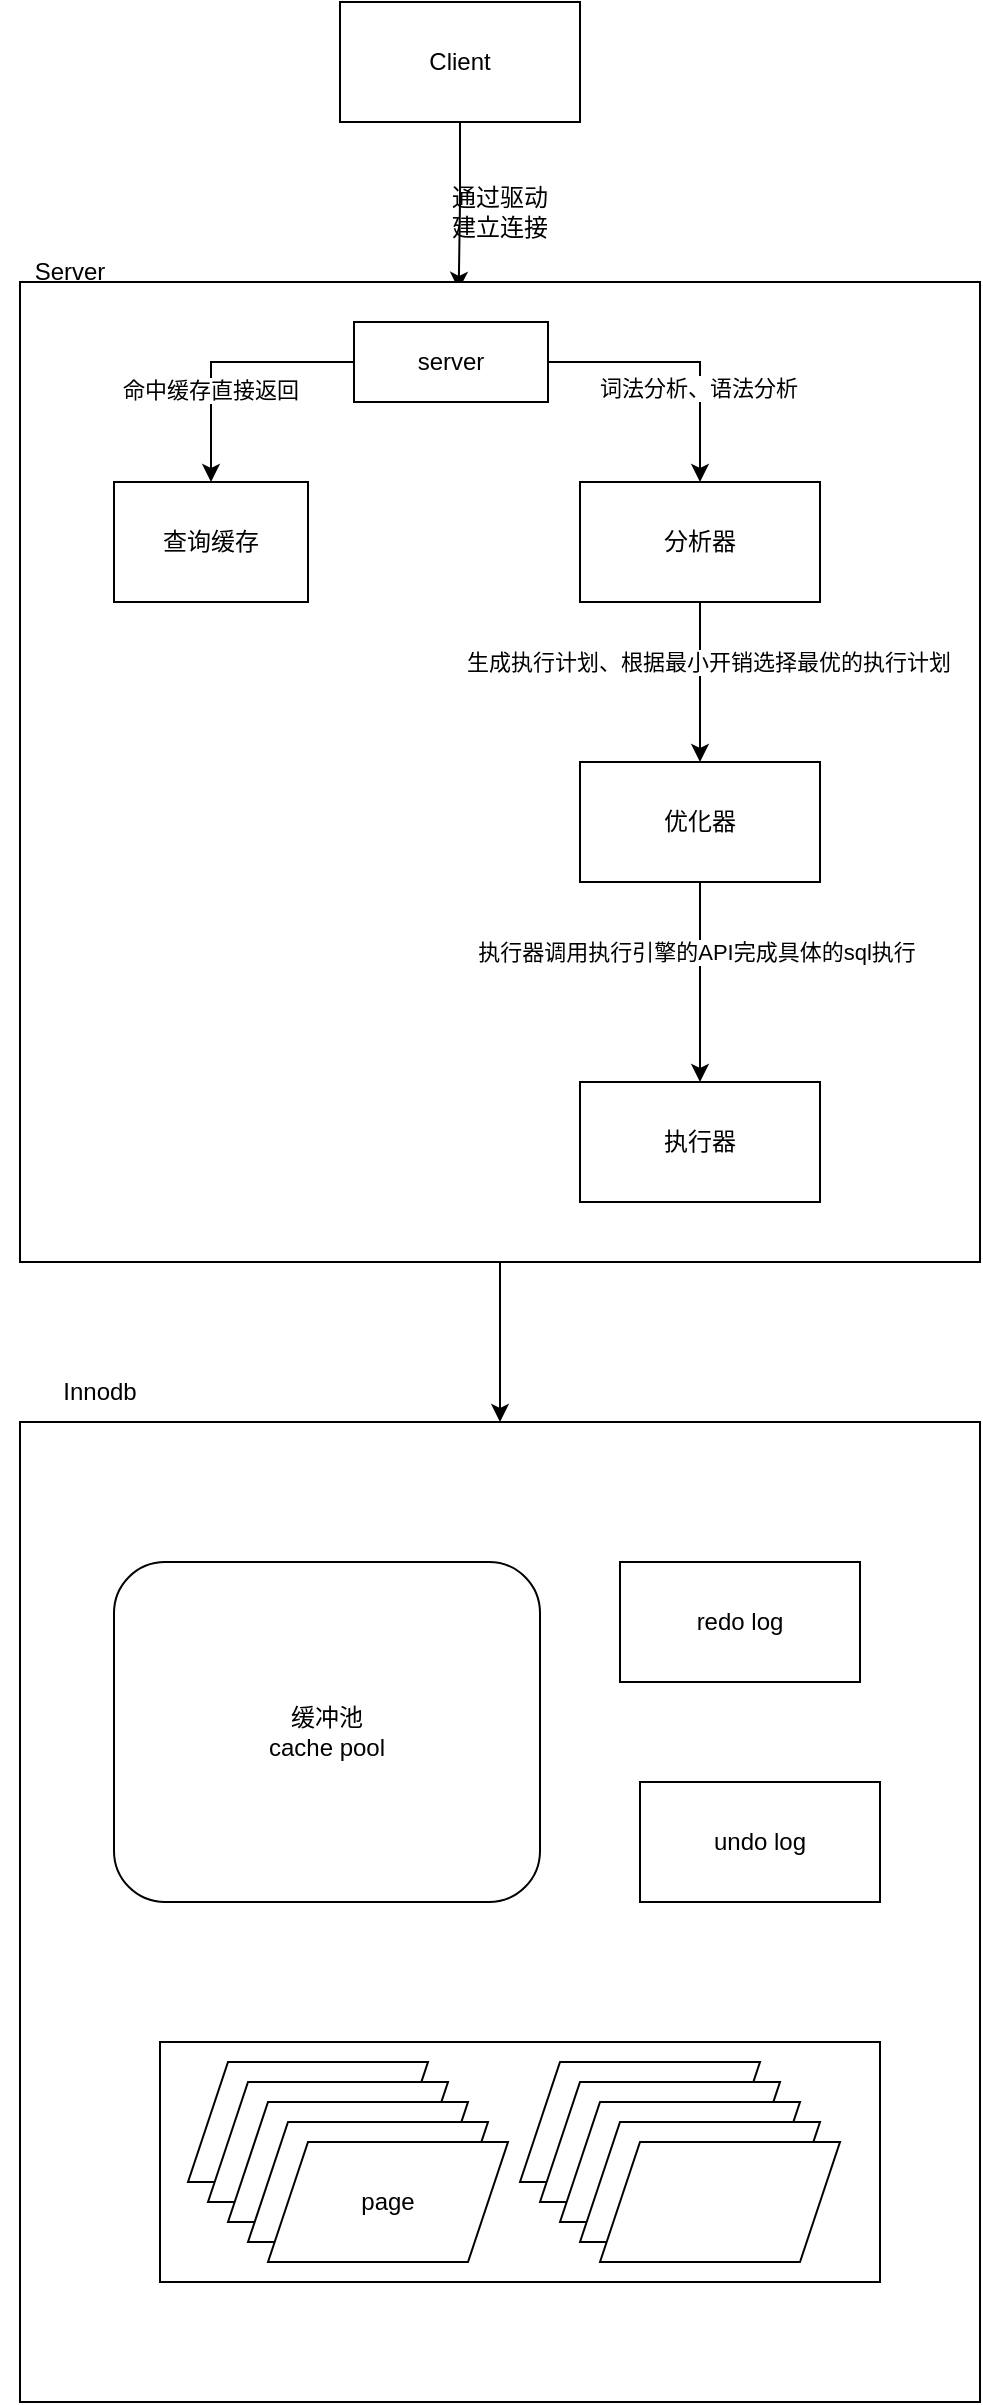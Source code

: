 <mxfile version="19.0.1" type="github">
  <diagram id="XKNF_j7gsqqHH0xD6qik" name="Page-1">
    <mxGraphModel dx="1038" dy="556" grid="1" gridSize="10" guides="1" tooltips="1" connect="1" arrows="1" fold="1" page="1" pageScale="1" pageWidth="827" pageHeight="1169" math="0" shadow="0">
      <root>
        <mxCell id="0" />
        <mxCell id="1" parent="0" />
        <mxCell id="g0eV12vF4T5LdskbDFF5-5" style="edgeStyle=orthogonalEdgeStyle;rounded=0;orthogonalLoop=1;jettySize=auto;html=1;entryX=0.457;entryY=0.008;entryDx=0;entryDy=0;entryPerimeter=0;" edge="1" parent="1" source="g0eV12vF4T5LdskbDFF5-1" target="g0eV12vF4T5LdskbDFF5-2">
          <mxGeometry relative="1" as="geometry" />
        </mxCell>
        <mxCell id="g0eV12vF4T5LdskbDFF5-1" value="Client" style="rounded=0;whiteSpace=wrap;html=1;" vertex="1" parent="1">
          <mxGeometry x="370" width="120" height="60" as="geometry" />
        </mxCell>
        <mxCell id="g0eV12vF4T5LdskbDFF5-20" value="" style="edgeStyle=orthogonalEdgeStyle;rounded=0;orthogonalLoop=1;jettySize=auto;html=1;" edge="1" parent="1" source="g0eV12vF4T5LdskbDFF5-2" target="g0eV12vF4T5LdskbDFF5-19">
          <mxGeometry relative="1" as="geometry" />
        </mxCell>
        <mxCell id="g0eV12vF4T5LdskbDFF5-2" value="" style="rounded=0;whiteSpace=wrap;html=1;" vertex="1" parent="1">
          <mxGeometry x="210" y="140" width="480" height="490" as="geometry" />
        </mxCell>
        <mxCell id="g0eV12vF4T5LdskbDFF5-3" value="Server" style="text;html=1;strokeColor=none;fillColor=none;align=center;verticalAlign=middle;whiteSpace=wrap;rounded=0;" vertex="1" parent="1">
          <mxGeometry x="200" y="120" width="70" height="30" as="geometry" />
        </mxCell>
        <mxCell id="g0eV12vF4T5LdskbDFF5-8" value="" style="edgeStyle=orthogonalEdgeStyle;rounded=0;orthogonalLoop=1;jettySize=auto;html=1;" edge="1" parent="1" source="g0eV12vF4T5LdskbDFF5-4" target="g0eV12vF4T5LdskbDFF5-7">
          <mxGeometry relative="1" as="geometry" />
        </mxCell>
        <mxCell id="g0eV12vF4T5LdskbDFF5-15" value="命中缓存直接返回" style="edgeLabel;html=1;align=center;verticalAlign=middle;resizable=0;points=[];" vertex="1" connectable="0" parent="g0eV12vF4T5LdskbDFF5-8">
          <mxGeometry x="0.3" y="-1" relative="1" as="geometry">
            <mxPoint as="offset" />
          </mxGeometry>
        </mxCell>
        <mxCell id="g0eV12vF4T5LdskbDFF5-10" value="" style="edgeStyle=orthogonalEdgeStyle;rounded=0;orthogonalLoop=1;jettySize=auto;html=1;" edge="1" parent="1" source="g0eV12vF4T5LdskbDFF5-4" target="g0eV12vF4T5LdskbDFF5-9">
          <mxGeometry relative="1" as="geometry" />
        </mxCell>
        <mxCell id="g0eV12vF4T5LdskbDFF5-16" value="词法分析、语法分析" style="edgeLabel;html=1;align=center;verticalAlign=middle;resizable=0;points=[];" vertex="1" connectable="0" parent="g0eV12vF4T5LdskbDFF5-10">
          <mxGeometry x="0.309" y="-1" relative="1" as="geometry">
            <mxPoint as="offset" />
          </mxGeometry>
        </mxCell>
        <mxCell id="g0eV12vF4T5LdskbDFF5-4" value="server" style="rounded=0;whiteSpace=wrap;html=1;" vertex="1" parent="1">
          <mxGeometry x="377" y="160" width="97" height="40" as="geometry" />
        </mxCell>
        <mxCell id="g0eV12vF4T5LdskbDFF5-6" value="通过驱动建立连接" style="text;html=1;strokeColor=none;fillColor=none;align=center;verticalAlign=middle;whiteSpace=wrap;rounded=0;" vertex="1" parent="1">
          <mxGeometry x="420" y="90" width="60" height="30" as="geometry" />
        </mxCell>
        <mxCell id="g0eV12vF4T5LdskbDFF5-7" value="查询缓存" style="rounded=0;whiteSpace=wrap;html=1;" vertex="1" parent="1">
          <mxGeometry x="257" y="240" width="97" height="60" as="geometry" />
        </mxCell>
        <mxCell id="g0eV12vF4T5LdskbDFF5-12" value="" style="edgeStyle=orthogonalEdgeStyle;rounded=0;orthogonalLoop=1;jettySize=auto;html=1;" edge="1" parent="1" source="g0eV12vF4T5LdskbDFF5-9" target="g0eV12vF4T5LdskbDFF5-11">
          <mxGeometry relative="1" as="geometry" />
        </mxCell>
        <mxCell id="g0eV12vF4T5LdskbDFF5-18" value="生成执行计划、根据最小开销选择最优的执行计划" style="edgeLabel;html=1;align=center;verticalAlign=middle;resizable=0;points=[];" vertex="1" connectable="0" parent="g0eV12vF4T5LdskbDFF5-12">
          <mxGeometry x="-0.25" y="4" relative="1" as="geometry">
            <mxPoint as="offset" />
          </mxGeometry>
        </mxCell>
        <mxCell id="g0eV12vF4T5LdskbDFF5-9" value="分析器" style="whiteSpace=wrap;html=1;rounded=0;" vertex="1" parent="1">
          <mxGeometry x="490" y="240" width="120" height="60" as="geometry" />
        </mxCell>
        <mxCell id="g0eV12vF4T5LdskbDFF5-14" value="" style="edgeStyle=orthogonalEdgeStyle;rounded=0;orthogonalLoop=1;jettySize=auto;html=1;" edge="1" parent="1" source="g0eV12vF4T5LdskbDFF5-11" target="g0eV12vF4T5LdskbDFF5-13">
          <mxGeometry relative="1" as="geometry" />
        </mxCell>
        <mxCell id="g0eV12vF4T5LdskbDFF5-17" value="执行器调用执行引擎的API完成具体的sql执行" style="edgeLabel;html=1;align=center;verticalAlign=middle;resizable=0;points=[];" vertex="1" connectable="0" parent="g0eV12vF4T5LdskbDFF5-14">
          <mxGeometry x="-0.3" y="-2" relative="1" as="geometry">
            <mxPoint as="offset" />
          </mxGeometry>
        </mxCell>
        <mxCell id="g0eV12vF4T5LdskbDFF5-11" value="优化器" style="whiteSpace=wrap;html=1;rounded=0;" vertex="1" parent="1">
          <mxGeometry x="490" y="380" width="120" height="60" as="geometry" />
        </mxCell>
        <mxCell id="g0eV12vF4T5LdskbDFF5-13" value="执行器" style="whiteSpace=wrap;html=1;rounded=0;" vertex="1" parent="1">
          <mxGeometry x="490" y="540" width="120" height="60" as="geometry" />
        </mxCell>
        <mxCell id="g0eV12vF4T5LdskbDFF5-19" value="" style="rounded=0;whiteSpace=wrap;html=1;" vertex="1" parent="1">
          <mxGeometry x="210" y="710" width="480" height="490" as="geometry" />
        </mxCell>
        <mxCell id="g0eV12vF4T5LdskbDFF5-21" value="Innodb" style="text;html=1;strokeColor=none;fillColor=none;align=center;verticalAlign=middle;whiteSpace=wrap;rounded=0;" vertex="1" parent="1">
          <mxGeometry x="220" y="680" width="60" height="30" as="geometry" />
        </mxCell>
        <mxCell id="g0eV12vF4T5LdskbDFF5-22" value="缓冲池&lt;br&gt;cache pool" style="rounded=1;whiteSpace=wrap;html=1;" vertex="1" parent="1">
          <mxGeometry x="257" y="780" width="213" height="170" as="geometry" />
        </mxCell>
        <mxCell id="g0eV12vF4T5LdskbDFF5-23" value="redo log" style="rounded=0;whiteSpace=wrap;html=1;" vertex="1" parent="1">
          <mxGeometry x="510" y="780" width="120" height="60" as="geometry" />
        </mxCell>
        <mxCell id="g0eV12vF4T5LdskbDFF5-24" value="undo log" style="rounded=0;whiteSpace=wrap;html=1;" vertex="1" parent="1">
          <mxGeometry x="520" y="890" width="120" height="60" as="geometry" />
        </mxCell>
        <mxCell id="g0eV12vF4T5LdskbDFF5-25" value="" style="rounded=0;whiteSpace=wrap;html=1;" vertex="1" parent="1">
          <mxGeometry x="280" y="1020" width="360" height="120" as="geometry" />
        </mxCell>
        <mxCell id="g0eV12vF4T5LdskbDFF5-26" value="" style="shape=parallelogram;perimeter=parallelogramPerimeter;whiteSpace=wrap;html=1;fixedSize=1;" vertex="1" parent="1">
          <mxGeometry x="294" y="1030" width="120" height="60" as="geometry" />
        </mxCell>
        <mxCell id="g0eV12vF4T5LdskbDFF5-28" value="" style="shape=parallelogram;perimeter=parallelogramPerimeter;whiteSpace=wrap;html=1;fixedSize=1;" vertex="1" parent="1">
          <mxGeometry x="304" y="1040" width="120" height="60" as="geometry" />
        </mxCell>
        <mxCell id="g0eV12vF4T5LdskbDFF5-29" value="" style="shape=parallelogram;perimeter=parallelogramPerimeter;whiteSpace=wrap;html=1;fixedSize=1;" vertex="1" parent="1">
          <mxGeometry x="314" y="1050" width="120" height="60" as="geometry" />
        </mxCell>
        <mxCell id="g0eV12vF4T5LdskbDFF5-30" value="" style="shape=parallelogram;perimeter=parallelogramPerimeter;whiteSpace=wrap;html=1;fixedSize=1;" vertex="1" parent="1">
          <mxGeometry x="324" y="1060" width="120" height="60" as="geometry" />
        </mxCell>
        <mxCell id="g0eV12vF4T5LdskbDFF5-31" value="page" style="shape=parallelogram;perimeter=parallelogramPerimeter;whiteSpace=wrap;html=1;fixedSize=1;" vertex="1" parent="1">
          <mxGeometry x="334" y="1070" width="120" height="60" as="geometry" />
        </mxCell>
        <mxCell id="g0eV12vF4T5LdskbDFF5-32" value="" style="shape=parallelogram;perimeter=parallelogramPerimeter;whiteSpace=wrap;html=1;fixedSize=1;" vertex="1" parent="1">
          <mxGeometry x="460" y="1030" width="120" height="60" as="geometry" />
        </mxCell>
        <mxCell id="g0eV12vF4T5LdskbDFF5-33" value="" style="shape=parallelogram;perimeter=parallelogramPerimeter;whiteSpace=wrap;html=1;fixedSize=1;" vertex="1" parent="1">
          <mxGeometry x="470" y="1040" width="120" height="60" as="geometry" />
        </mxCell>
        <mxCell id="g0eV12vF4T5LdskbDFF5-34" value="" style="shape=parallelogram;perimeter=parallelogramPerimeter;whiteSpace=wrap;html=1;fixedSize=1;" vertex="1" parent="1">
          <mxGeometry x="480" y="1050" width="120" height="60" as="geometry" />
        </mxCell>
        <mxCell id="g0eV12vF4T5LdskbDFF5-35" value="&lt;span style=&quot;color: rgba(0, 0, 0, 0); font-family: monospace; font-size: 0px; text-align: start;&quot;&gt;%3CmxGraphModel%3E%3Croot%3E%3CmxCell%20id%3D%220%22%2F%3E%3CmxCell%20id%3D%221%22%20parent%3D%220%22%2F%3E%3CmxCell%20id%3D%222%22%20value%3D%22%22%20style%3D%22shape%3Dparallelogram%3Bperimeter%3DparallelogramPerimeter%3BwhiteSpace%3Dwrap%3Bhtml%3D1%3BfixedSize%3D1%3B%22%20vertex%3D%221%22%20parent%3D%221%22%3E%3CmxGeometry%20x%3D%22334%22%20y%3D%221070%22%20width%3D%22120%22%20height%3D%2260%22%20as%3D%22geometry%22%2F%3E%3C%2FmxCell%3E%3C%2Froot%3E%3C%2FmxGraphModel%3E&lt;/span&gt;" style="shape=parallelogram;perimeter=parallelogramPerimeter;whiteSpace=wrap;html=1;fixedSize=1;" vertex="1" parent="1">
          <mxGeometry x="490" y="1060" width="120" height="60" as="geometry" />
        </mxCell>
        <mxCell id="g0eV12vF4T5LdskbDFF5-36" value="&lt;span style=&quot;color: rgba(0, 0, 0, 0); font-family: monospace; font-size: 0px; text-align: start;&quot;&gt;p&lt;/span&gt;" style="shape=parallelogram;perimeter=parallelogramPerimeter;whiteSpace=wrap;html=1;fixedSize=1;" vertex="1" parent="1">
          <mxGeometry x="500" y="1070" width="120" height="60" as="geometry" />
        </mxCell>
      </root>
    </mxGraphModel>
  </diagram>
</mxfile>
